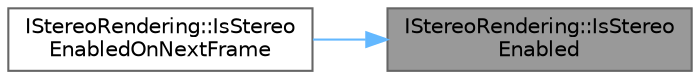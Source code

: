 digraph "IStereoRendering::IsStereoEnabled"
{
 // INTERACTIVE_SVG=YES
 // LATEX_PDF_SIZE
  bgcolor="transparent";
  edge [fontname=Helvetica,fontsize=10,labelfontname=Helvetica,labelfontsize=10];
  node [fontname=Helvetica,fontsize=10,shape=box,height=0.2,width=0.4];
  rankdir="RL";
  Node1 [id="Node000001",label="IStereoRendering::IsStereo\lEnabled",height=0.2,width=0.4,color="gray40", fillcolor="grey60", style="filled", fontcolor="black",tooltip="Whether or not stereo rendering is on this frame."];
  Node1 -> Node2 [id="edge1_Node000001_Node000002",dir="back",color="steelblue1",style="solid",tooltip=" "];
  Node2 [id="Node000002",label="IStereoRendering::IsStereo\lEnabledOnNextFrame",height=0.2,width=0.4,color="grey40", fillcolor="white", style="filled",URL="$da/d94/classIStereoRendering.html#a3401360b40cb82e207bb48cbc0866349",tooltip="Whether or not stereo rendering is on on next frame."];
}
